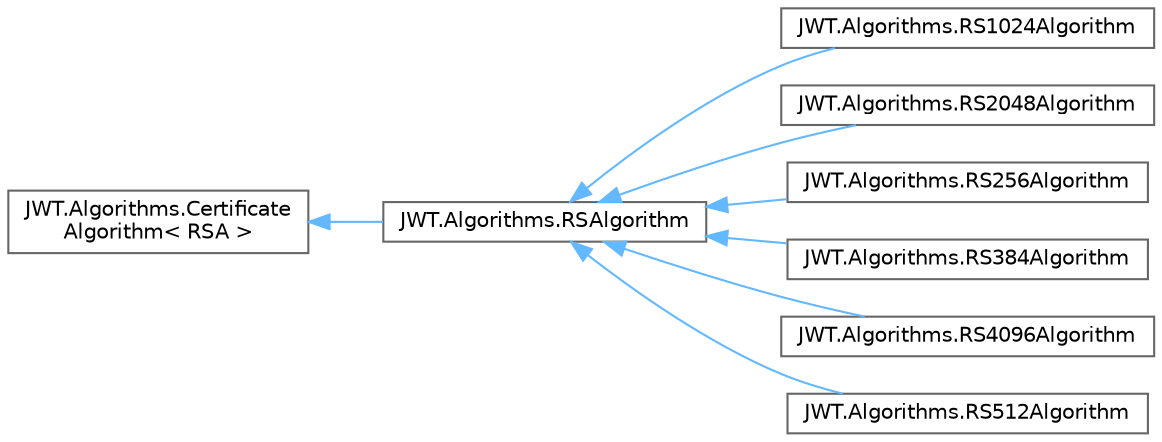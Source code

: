 digraph "Graphical Class Hierarchy"
{
 // LATEX_PDF_SIZE
  bgcolor="transparent";
  edge [fontname=Helvetica,fontsize=10,labelfontname=Helvetica,labelfontsize=10];
  node [fontname=Helvetica,fontsize=10,shape=box,height=0.2,width=0.4];
  rankdir="LR";
  Node0 [id="Node000000",label="JWT.Algorithms.Certificate\lAlgorithm\< RSA \>",height=0.2,width=0.4,color="grey40", fillcolor="white", style="filled",URL="$class_j_w_t_1_1_algorithms_1_1_certificate_algorithm.html",tooltip=" "];
  Node0 -> Node1 [id="edge20_Node000000_Node000001",dir="back",color="steelblue1",style="solid",tooltip=" "];
  Node1 [id="Node000001",label="JWT.Algorithms.RSAlgorithm",height=0.2,width=0.4,color="grey40", fillcolor="white", style="filled",URL="$class_j_w_t_1_1_algorithms_1_1_r_s_algorithm.html",tooltip="RSASSA-PKCS1-v1_5 using SHA-256."];
  Node1 -> Node2 [id="edge21_Node000001_Node000002",dir="back",color="steelblue1",style="solid",tooltip=" "];
  Node2 [id="Node000002",label="JWT.Algorithms.RS1024Algorithm",height=0.2,width=0.4,color="grey40", fillcolor="white", style="filled",URL="$class_j_w_t_1_1_algorithms_1_1_r_s1024_algorithm.html",tooltip="RSASSA-PKCS1-v1_5 using SHA-1024."];
  Node1 -> Node3 [id="edge22_Node000001_Node000003",dir="back",color="steelblue1",style="solid",tooltip=" "];
  Node3 [id="Node000003",label="JWT.Algorithms.RS2048Algorithm",height=0.2,width=0.4,color="grey40", fillcolor="white", style="filled",URL="$class_j_w_t_1_1_algorithms_1_1_r_s2048_algorithm.html",tooltip="RSASSA-PKCS1-v1_5 using SHA-2048."];
  Node1 -> Node4 [id="edge23_Node000001_Node000004",dir="back",color="steelblue1",style="solid",tooltip=" "];
  Node4 [id="Node000004",label="JWT.Algorithms.RS256Algorithm",height=0.2,width=0.4,color="grey40", fillcolor="white", style="filled",URL="$class_j_w_t_1_1_algorithms_1_1_r_s256_algorithm.html",tooltip="RSASSA-PKCS1-v1_5 using SHA-256."];
  Node1 -> Node5 [id="edge24_Node000001_Node000005",dir="back",color="steelblue1",style="solid",tooltip=" "];
  Node5 [id="Node000005",label="JWT.Algorithms.RS384Algorithm",height=0.2,width=0.4,color="grey40", fillcolor="white", style="filled",URL="$class_j_w_t_1_1_algorithms_1_1_r_s384_algorithm.html",tooltip="RSASSA-PKCS1-v1_5 using SHA-384."];
  Node1 -> Node6 [id="edge25_Node000001_Node000006",dir="back",color="steelblue1",style="solid",tooltip=" "];
  Node6 [id="Node000006",label="JWT.Algorithms.RS4096Algorithm",height=0.2,width=0.4,color="grey40", fillcolor="white", style="filled",URL="$class_j_w_t_1_1_algorithms_1_1_r_s4096_algorithm.html",tooltip="RSASSA-PKCS1-v1_5 using SHA-4096."];
  Node1 -> Node7 [id="edge26_Node000001_Node000007",dir="back",color="steelblue1",style="solid",tooltip=" "];
  Node7 [id="Node000007",label="JWT.Algorithms.RS512Algorithm",height=0.2,width=0.4,color="grey40", fillcolor="white", style="filled",URL="$class_j_w_t_1_1_algorithms_1_1_r_s512_algorithm.html",tooltip="RSASSA-PKCS1-v1_5 using SHA-512."];
}
